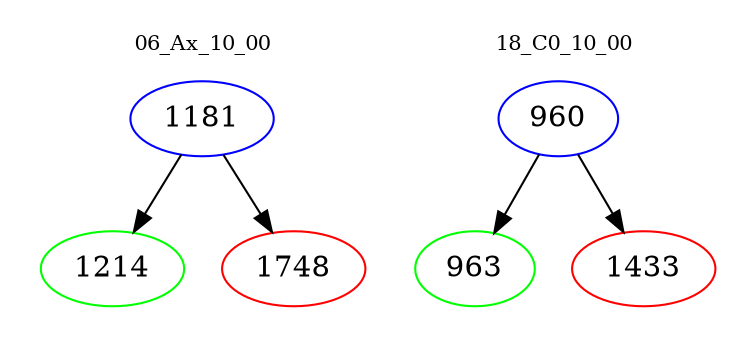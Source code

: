 digraph{
subgraph cluster_0 {
color = white
label = "06_Ax_10_00";
fontsize=10;
T0_1181 [label="1181", color="blue"]
T0_1181 -> T0_1214 [color="black"]
T0_1214 [label="1214", color="green"]
T0_1181 -> T0_1748 [color="black"]
T0_1748 [label="1748", color="red"]
}
subgraph cluster_1 {
color = white
label = "18_C0_10_00";
fontsize=10;
T1_960 [label="960", color="blue"]
T1_960 -> T1_963 [color="black"]
T1_963 [label="963", color="green"]
T1_960 -> T1_1433 [color="black"]
T1_1433 [label="1433", color="red"]
}
}
